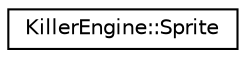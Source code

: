 digraph "Graphical Class Hierarchy"
{
  edge [fontname="Helvetica",fontsize="10",labelfontname="Helvetica",labelfontsize="10"];
  node [fontname="Helvetica",fontsize="10",shape=record];
  rankdir="LR";
  Node0 [label="KillerEngine::Sprite",height=0.2,width=0.4,color="black", fillcolor="white", style="filled",URL="$class_killer_engine_1_1_sprite.html"];
}
